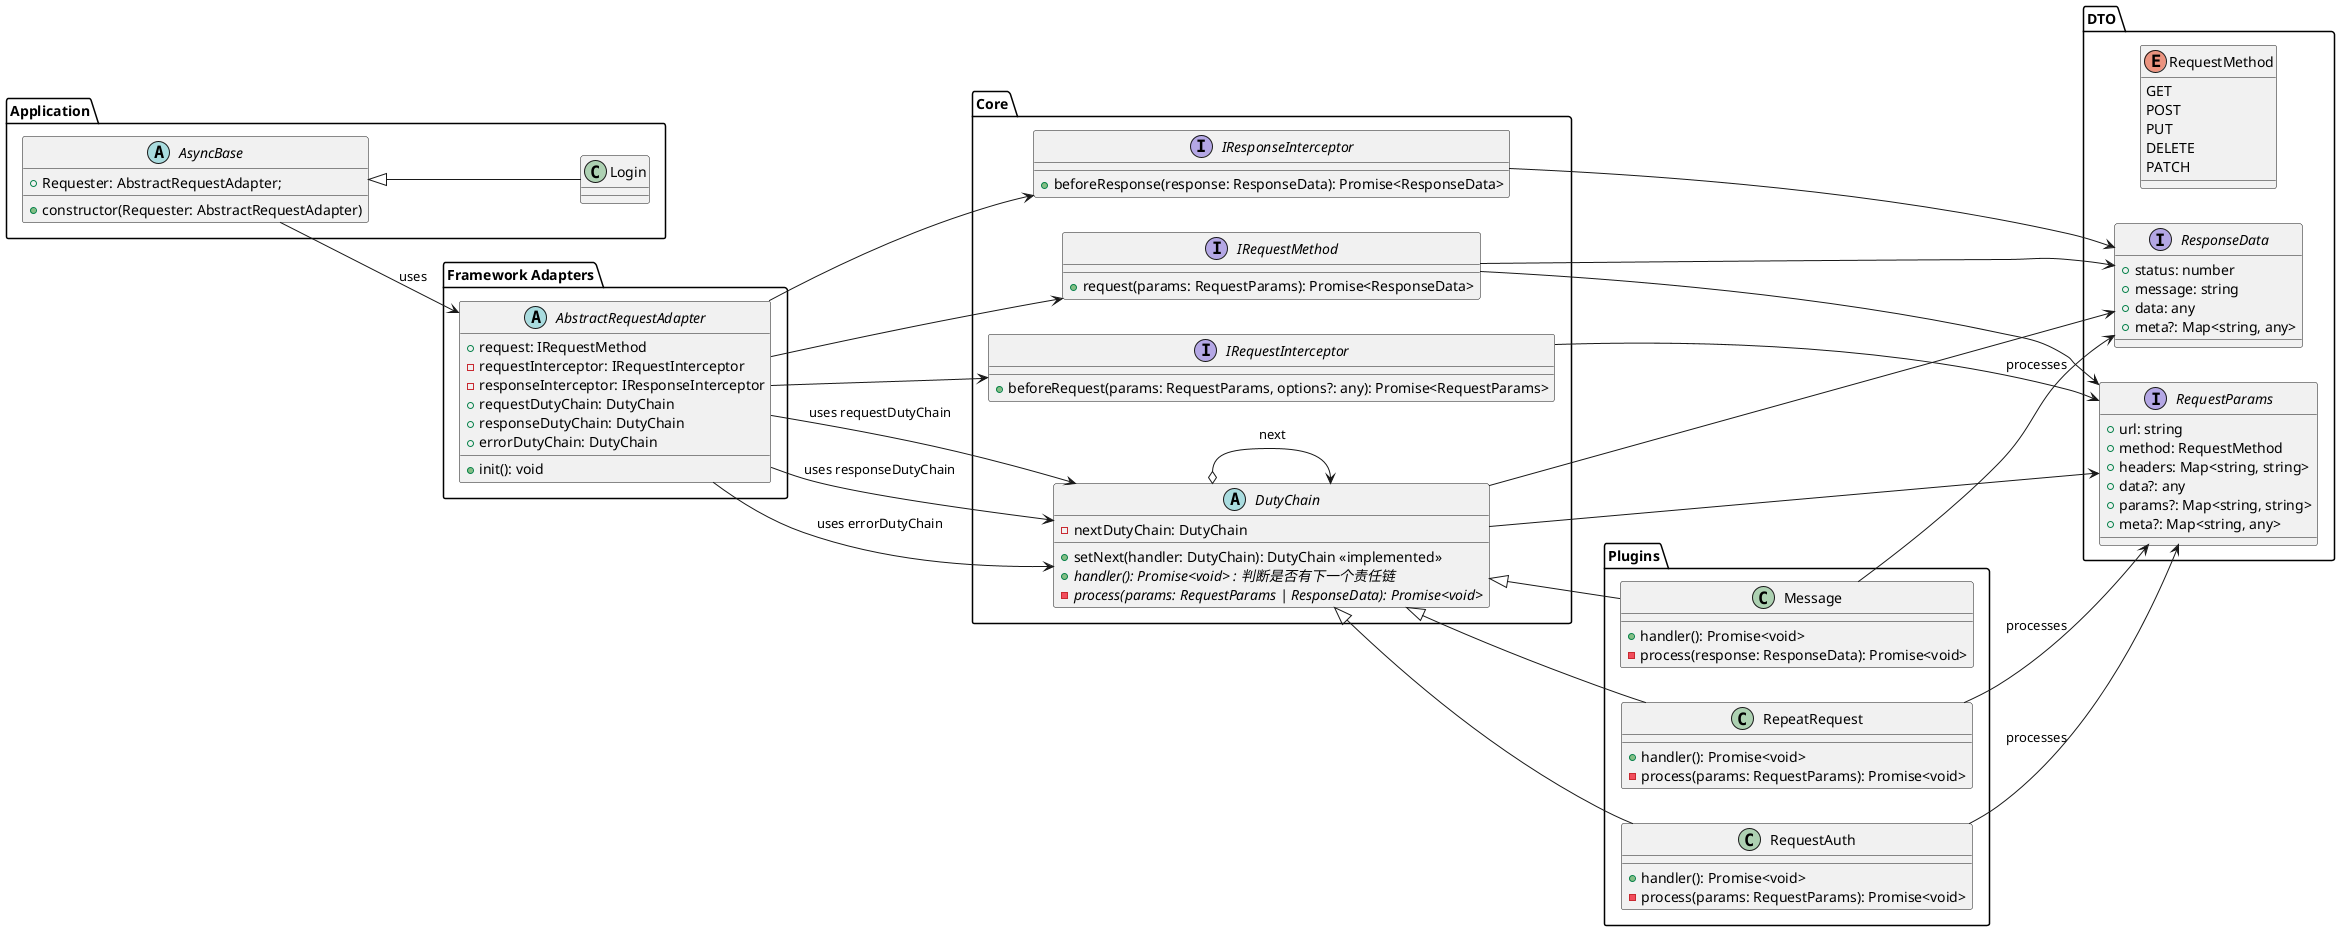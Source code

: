 @startuml http数据请求抽象设计


left to right direction

' 数据传输对象（DTO）
package "DTO" {
    enum "RequestMethod" {
        GET
        POST
        PUT
        DELETE
        PATCH
    }
    interface "RequestParams" {
        +url: string
        +method: RequestMethod
        +headers: Map<string, string>
        +data?: any
        +params?: Map<string, string>
        +meta?: Map<string, any>
    }
    interface "ResponseData" {
        +status: number
        +message: string
        +data: any
        +meta?: Map<string, any>
    }
}

' 核心逻辑（Core）
package "Core" {
    interface "IRequestMethod" {
        +request(params: RequestParams): Promise<ResponseData>
    }
    interface "IRequestInterceptor" {
        +beforeRequest(params: RequestParams, options?: any): Promise<RequestParams>
    }
    interface "IResponseInterceptor" {
        +beforeResponse(response: ResponseData): Promise<ResponseData>
    }
    abstract class "DutyChain" {
        -nextDutyChain: DutyChain
        +setNext(handler: DutyChain): DutyChain <<implemented>>
        +{abstract} handler(): Promise<void> : 判断是否有下一个责任链
        -{abstract} process(params: RequestParams | ResponseData): Promise<void>
    }
}

' 适配器（Framework Adapters）
package "Framework Adapters" {
    abstract class "AbstractRequestAdapter" {
        +request: IRequestMethod
        -requestInterceptor: IRequestInterceptor
        -responseInterceptor: IResponseInterceptor
        +requestDutyChain: DutyChain
        +responseDutyChain: DutyChain
        +errorDutyChain: DutyChain
        +init(): void
    }
}

' 插件（Plugins）
package "Plugins" {
    class "RepeatRequest" {
        +handler(): Promise<void>
        -process(params: RequestParams): Promise<void>
    }
    class "RequestAuth" {
        +handler(): Promise<void>
        -process(params: RequestParams): Promise<void>
    }
    class "Message" {
        +handler(): Promise<void>
        -process(response: ResponseData): Promise<void>
    }
}


package "Application" {
   abstract class AsyncBase {
     +Requester: AbstractRequestAdapter;
     +constructor(Requester: AbstractRequestAdapter)
    }
    ' 示例：登录页面
    class "Login" extends AsyncBase {
    }
}


' 关系链接
' DTO 与 Core 的依赖
"IRequestMethod" --> "RequestParams"
"IRequestMethod" --> "ResponseData"
"IRequestInterceptor" --> "RequestParams"
"IResponseInterceptor" --> "ResponseData"
"DutyChain" --> "RequestParams"
"DutyChain" --> "ResponseData"

' Core 与 Framework Adapters 的关系
"AbstractRequestAdapter" --> "IRequestMethod"
"AbstractRequestAdapter" --> "IRequestInterceptor"
"AbstractRequestAdapter" --> "IResponseInterceptor"
"AbstractRequestAdapter" --> "DutyChain" : uses requestDutyChain
"AbstractRequestAdapter" --> "DutyChain" : uses responseDutyChain
"AbstractRequestAdapter" --> "DutyChain" : uses errorDutyChain

' Core 与 Plugins 的继承关系
"DutyChain" <|-- "RepeatRequest"
"DutyChain" <|-- "RequestAuth"
"DutyChain" <|-- "Message"

' DutyChain 的责任链关系
"DutyChain" o--> "DutyChain" : next

' Plugins 与 DTO 的依赖
"RepeatRequest" --> "RequestParams" : processes
"RequestAuth" --> "RequestParams" : processes
"Message" --> "ResponseData" : processes
' Application 与 Framework Adapters 的依赖
"AsyncBase" --> "AbstractRequestAdapter" : uses
@enduml
